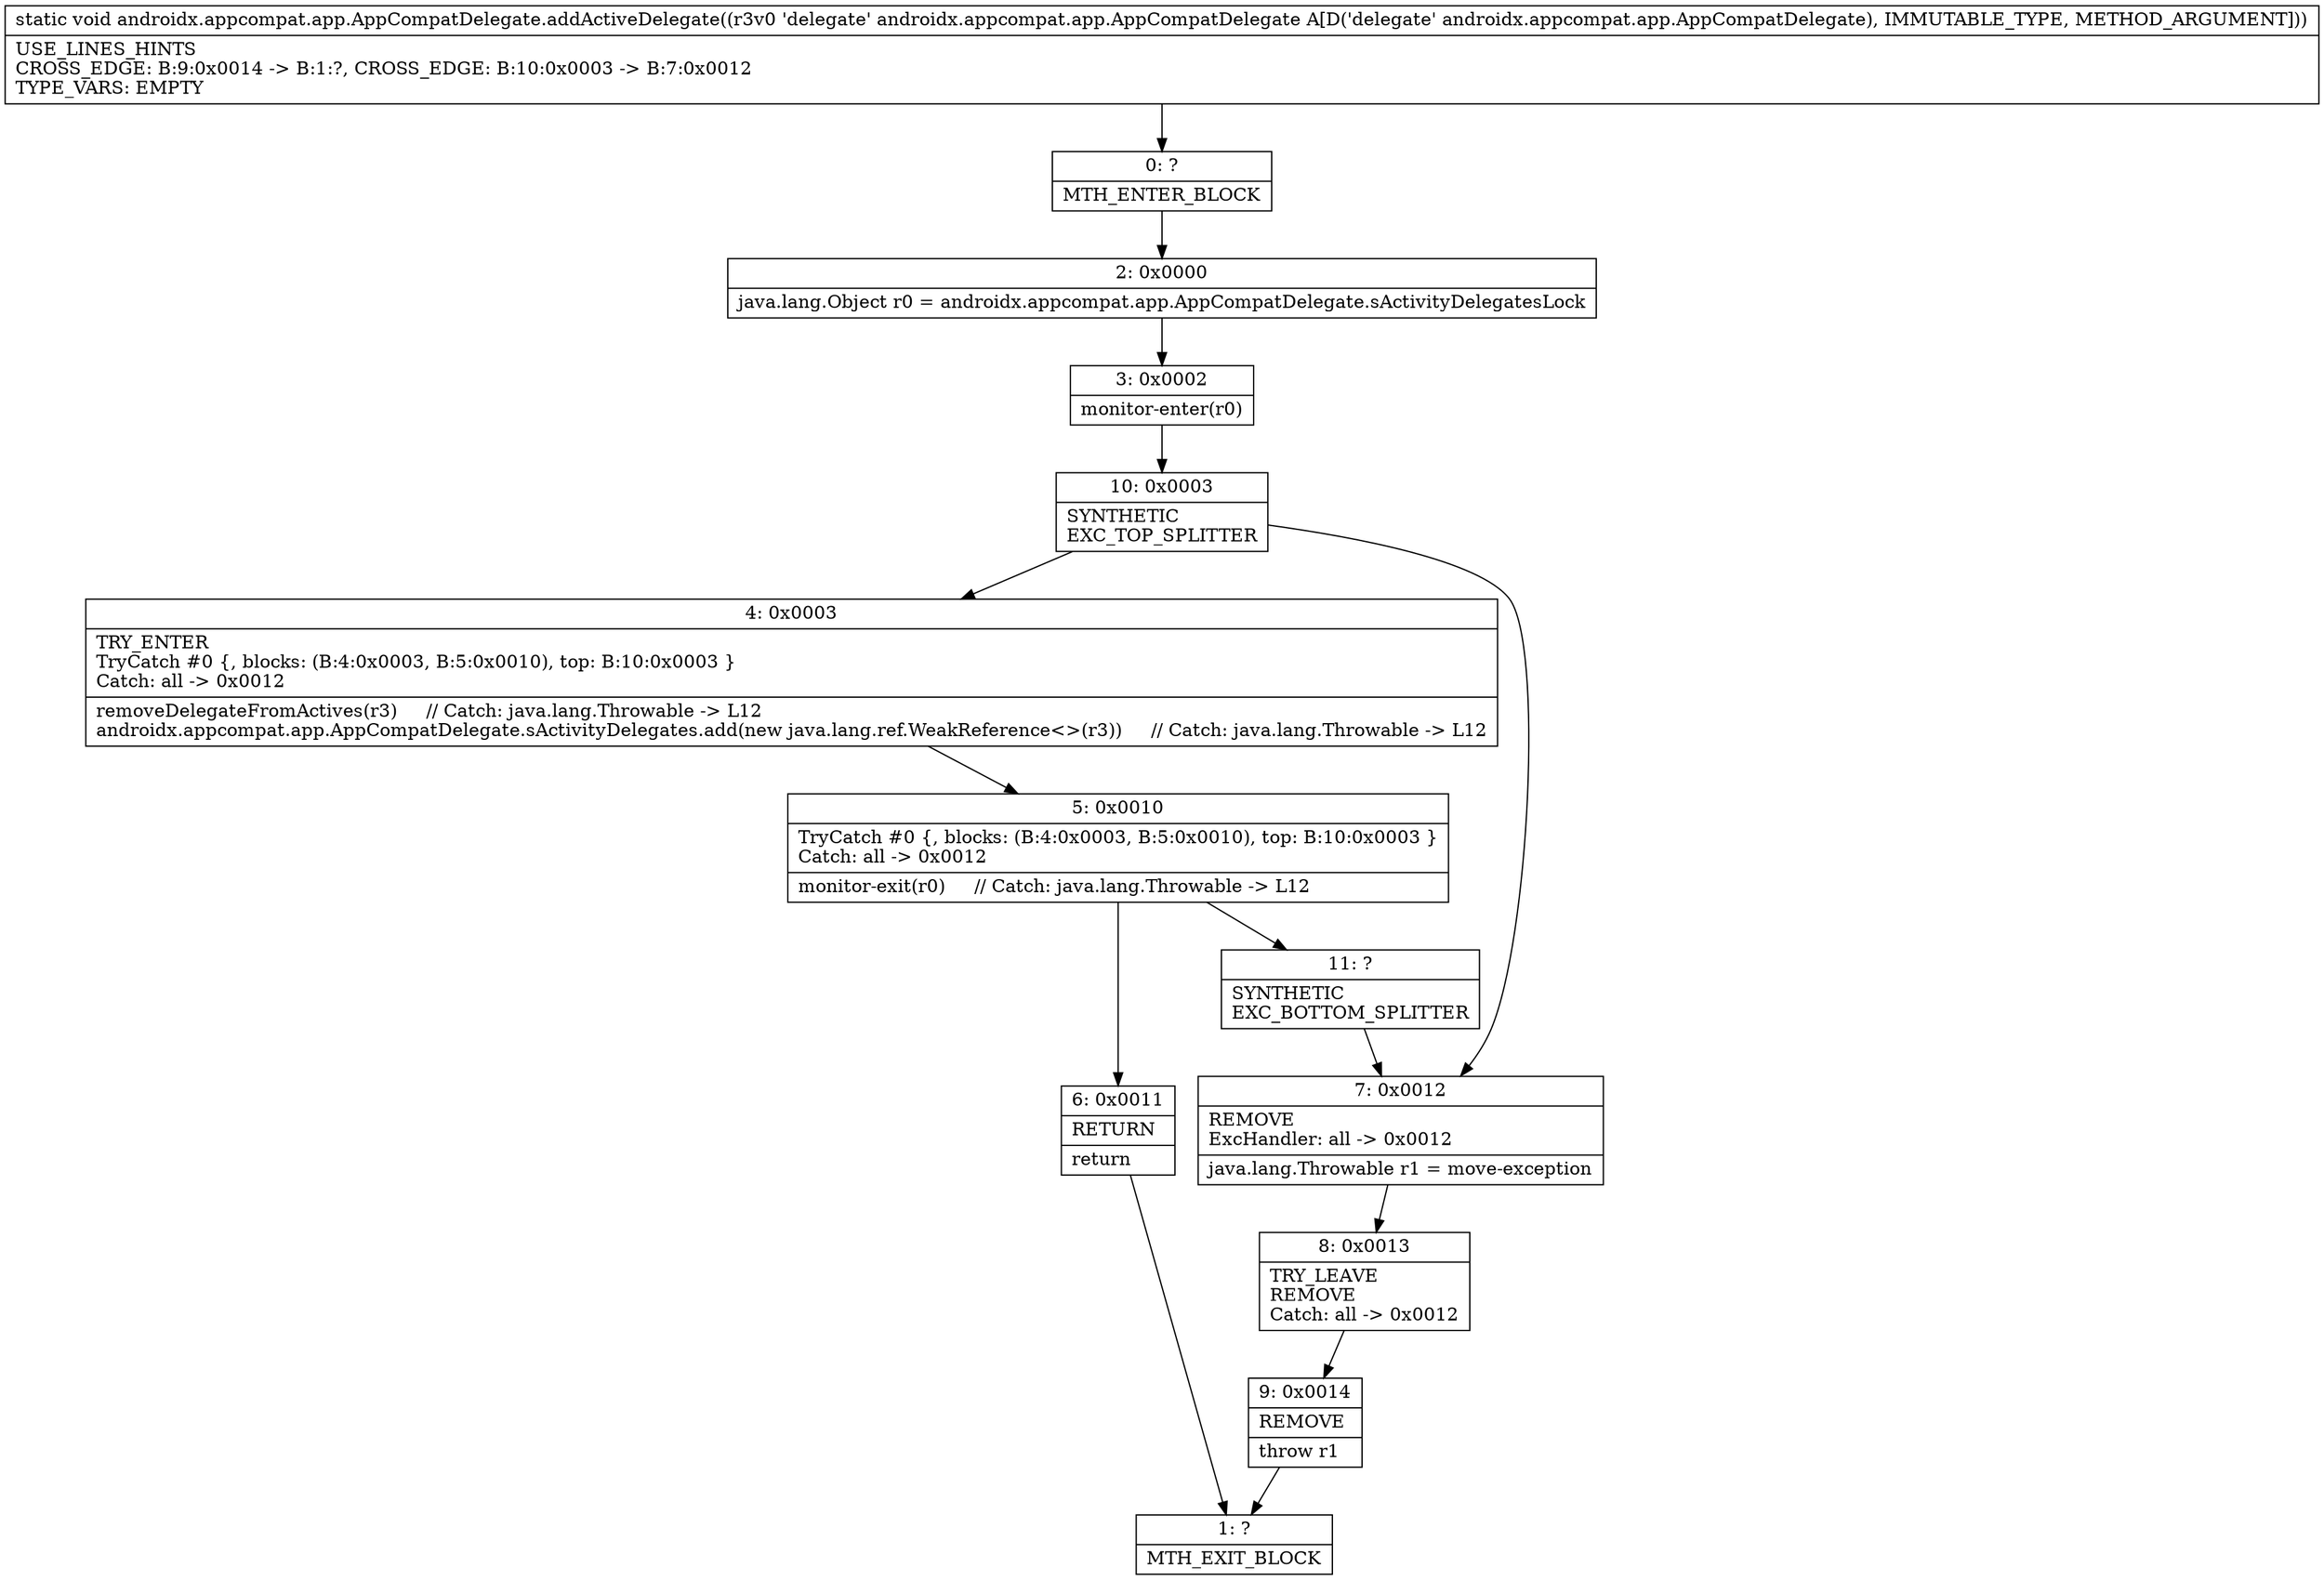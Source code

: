 digraph "CFG forandroidx.appcompat.app.AppCompatDelegate.addActiveDelegate(Landroidx\/appcompat\/app\/AppCompatDelegate;)V" {
Node_0 [shape=record,label="{0\:\ ?|MTH_ENTER_BLOCK\l}"];
Node_2 [shape=record,label="{2\:\ 0x0000|java.lang.Object r0 = androidx.appcompat.app.AppCompatDelegate.sActivityDelegatesLock\l}"];
Node_3 [shape=record,label="{3\:\ 0x0002|monitor\-enter(r0)\l}"];
Node_10 [shape=record,label="{10\:\ 0x0003|SYNTHETIC\lEXC_TOP_SPLITTER\l}"];
Node_4 [shape=record,label="{4\:\ 0x0003|TRY_ENTER\lTryCatch #0 \{, blocks: (B:4:0x0003, B:5:0x0010), top: B:10:0x0003 \}\lCatch: all \-\> 0x0012\l|removeDelegateFromActives(r3)     \/\/ Catch: java.lang.Throwable \-\> L12\landroidx.appcompat.app.AppCompatDelegate.sActivityDelegates.add(new java.lang.ref.WeakReference\<\>(r3))     \/\/ Catch: java.lang.Throwable \-\> L12\l}"];
Node_5 [shape=record,label="{5\:\ 0x0010|TryCatch #0 \{, blocks: (B:4:0x0003, B:5:0x0010), top: B:10:0x0003 \}\lCatch: all \-\> 0x0012\l|monitor\-exit(r0)     \/\/ Catch: java.lang.Throwable \-\> L12\l}"];
Node_6 [shape=record,label="{6\:\ 0x0011|RETURN\l|return\l}"];
Node_1 [shape=record,label="{1\:\ ?|MTH_EXIT_BLOCK\l}"];
Node_11 [shape=record,label="{11\:\ ?|SYNTHETIC\lEXC_BOTTOM_SPLITTER\l}"];
Node_7 [shape=record,label="{7\:\ 0x0012|REMOVE\lExcHandler: all \-\> 0x0012\l|java.lang.Throwable r1 = move\-exception\l}"];
Node_8 [shape=record,label="{8\:\ 0x0013|TRY_LEAVE\lREMOVE\lCatch: all \-\> 0x0012\l}"];
Node_9 [shape=record,label="{9\:\ 0x0014|REMOVE\l|throw r1\l}"];
MethodNode[shape=record,label="{static void androidx.appcompat.app.AppCompatDelegate.addActiveDelegate((r3v0 'delegate' androidx.appcompat.app.AppCompatDelegate A[D('delegate' androidx.appcompat.app.AppCompatDelegate), IMMUTABLE_TYPE, METHOD_ARGUMENT]))  | USE_LINES_HINTS\lCROSS_EDGE: B:9:0x0014 \-\> B:1:?, CROSS_EDGE: B:10:0x0003 \-\> B:7:0x0012\lTYPE_VARS: EMPTY\l}"];
MethodNode -> Node_0;Node_0 -> Node_2;
Node_2 -> Node_3;
Node_3 -> Node_10;
Node_10 -> Node_4;
Node_10 -> Node_7;
Node_4 -> Node_5;
Node_5 -> Node_6;
Node_5 -> Node_11;
Node_6 -> Node_1;
Node_11 -> Node_7;
Node_7 -> Node_8;
Node_8 -> Node_9;
Node_9 -> Node_1;
}

